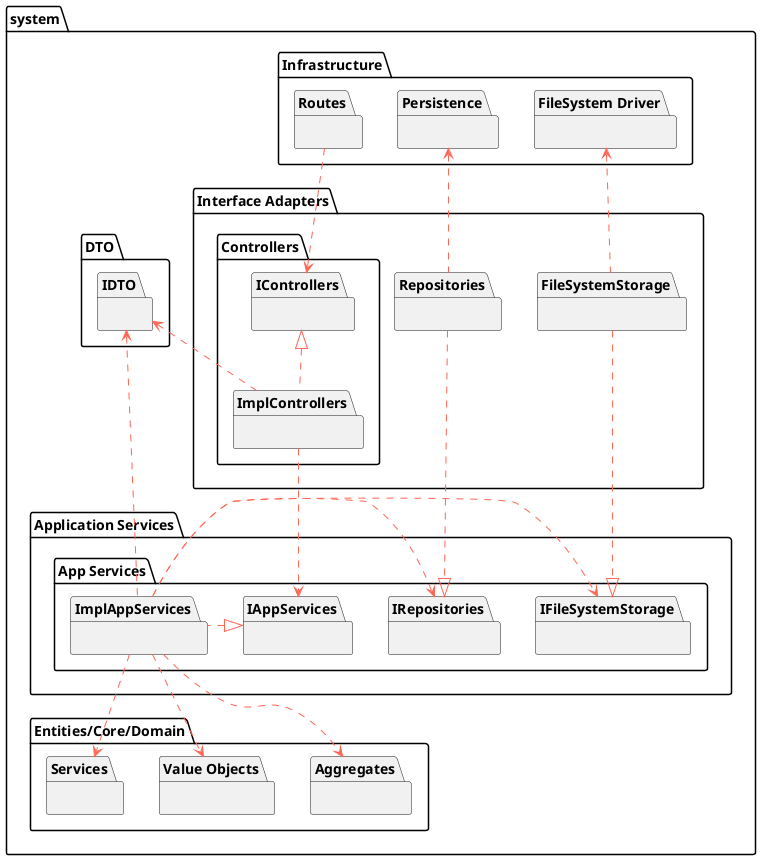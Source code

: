 @startuml

skinparam component {
    FontSize 16
    BackgroundColor<<Apache>> LightCoral
    BorderColor<<Apache>> #FF6655
    FontName Courier
    BorderColor black
    BackgroundColor DeepSkyBlue
    ArrowFontName Impact
    ArrowColor #FF6655
}

package system {
    package "Infrastructure" {
        package "Routes" {
        }

        package "Persistence" {
        }

        package "FileSystem Driver" {
        }
    }

    package "Interface Adapters" {
        package "Controllers" {
            package "IControllers" {
            }

            package "ImplControllers" {
            }
        }

        package "Repositories" {
        }

        package "FileSystemStorage" {
        }
    }

    package "Application Services" {
        package "App Services" {
            package "IAppServices" {
            }

            package "ImplAppServices" {
            }

            package "IRepositories" {
            }

            package "IFileSystemStorage" {
            }
        }
    }
    package "DTO" {
        package "IDTO" as dto{
        }
    }

    package "Entities/Core/Domain" {
        package "Aggregates" {
        }

        package "Value Objects" {
        }

        package "Services" {
        }
    }
    "Routes" .down.> "IControllers"
    "ImplControllers" .up.|> "IControllers"
    "ImplControllers" .down.> "IAppServices"
    "ImplAppServices" .left.|> "IAppServices"
    "ImplAppServices" .left.> "IRepositories"
    "ImplAppServices" .right.> "IFileSystemStorage"
    "ImplAppServices" .down.> "Aggregates"
    "ImplAppServices" .down.> "Value Objects"
    "ImplAppServices" .down.> "Services"
    "ImplAppServices" .up.> dto
    "ImplControllers" .up.> dto
    "Repositories" .up.> "Persistence"
    "Repositories" .down.|> "IRepositories"

    "FileSystemStorage" .up.> "FileSystem Driver"
    "FileSystemStorage" .down.|> "IFileSystemStorage"
}

@enduml

